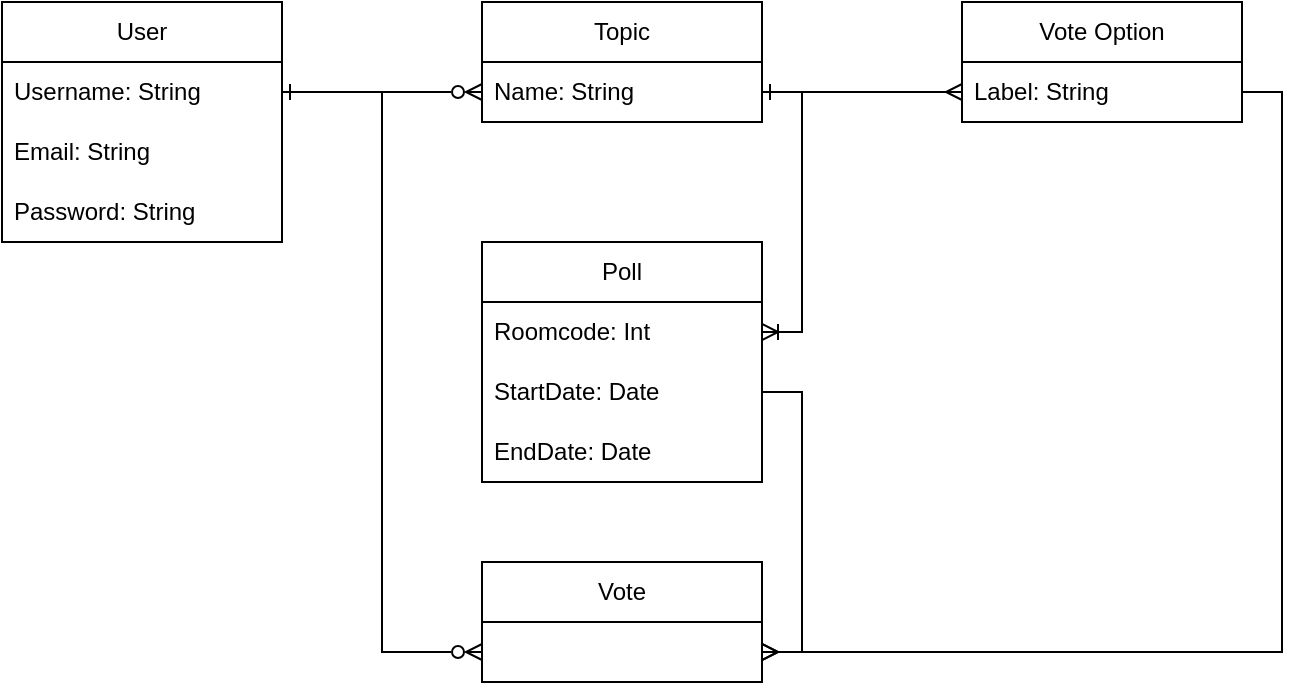 <mxfile version="21.7.5" type="github">
  <diagram name="Page-1" id="xaLXwlXFV_5DJ9hsXpTq">
    <mxGraphModel dx="1434" dy="790" grid="1" gridSize="10" guides="1" tooltips="1" connect="1" arrows="1" fold="1" page="1" pageScale="1" pageWidth="827" pageHeight="1169" math="0" shadow="0">
      <root>
        <mxCell id="0" />
        <mxCell id="1" parent="0" />
        <mxCell id="nTtId_QrlU3hGKe4e3nW-69" value="User" style="swimlane;fontStyle=0;childLayout=stackLayout;horizontal=1;startSize=30;horizontalStack=0;resizeParent=1;resizeParentMax=0;resizeLast=0;collapsible=1;marginBottom=0;whiteSpace=wrap;html=1;" vertex="1" parent="1">
          <mxGeometry x="40" y="40" width="140" height="120" as="geometry" />
        </mxCell>
        <mxCell id="nTtId_QrlU3hGKe4e3nW-70" value="Username: String" style="text;strokeColor=none;fillColor=none;align=left;verticalAlign=middle;spacingLeft=4;spacingRight=4;overflow=hidden;points=[[0,0.5],[1,0.5]];portConstraint=eastwest;rotatable=0;whiteSpace=wrap;html=1;" vertex="1" parent="nTtId_QrlU3hGKe4e3nW-69">
          <mxGeometry y="30" width="140" height="30" as="geometry" />
        </mxCell>
        <mxCell id="nTtId_QrlU3hGKe4e3nW-71" value="Email: String" style="text;strokeColor=none;fillColor=none;align=left;verticalAlign=middle;spacingLeft=4;spacingRight=4;overflow=hidden;points=[[0,0.5],[1,0.5]];portConstraint=eastwest;rotatable=0;whiteSpace=wrap;html=1;" vertex="1" parent="nTtId_QrlU3hGKe4e3nW-69">
          <mxGeometry y="60" width="140" height="30" as="geometry" />
        </mxCell>
        <mxCell id="nTtId_QrlU3hGKe4e3nW-72" value="Password: String" style="text;strokeColor=none;fillColor=none;align=left;verticalAlign=middle;spacingLeft=4;spacingRight=4;overflow=hidden;points=[[0,0.5],[1,0.5]];portConstraint=eastwest;rotatable=0;whiteSpace=wrap;html=1;" vertex="1" parent="nTtId_QrlU3hGKe4e3nW-69">
          <mxGeometry y="90" width="140" height="30" as="geometry" />
        </mxCell>
        <mxCell id="nTtId_QrlU3hGKe4e3nW-73" value="Topic" style="swimlane;fontStyle=0;childLayout=stackLayout;horizontal=1;startSize=30;horizontalStack=0;resizeParent=1;resizeParentMax=0;resizeLast=0;collapsible=1;marginBottom=0;whiteSpace=wrap;html=1;" vertex="1" parent="1">
          <mxGeometry x="280" y="40" width="140" height="60" as="geometry" />
        </mxCell>
        <mxCell id="nTtId_QrlU3hGKe4e3nW-74" value="Name: String" style="text;strokeColor=none;fillColor=none;align=left;verticalAlign=middle;spacingLeft=4;spacingRight=4;overflow=hidden;points=[[0,0.5],[1,0.5]];portConstraint=eastwest;rotatable=0;whiteSpace=wrap;html=1;" vertex="1" parent="nTtId_QrlU3hGKe4e3nW-73">
          <mxGeometry y="30" width="140" height="30" as="geometry" />
        </mxCell>
        <mxCell id="nTtId_QrlU3hGKe4e3nW-77" value="Vote Option" style="swimlane;fontStyle=0;childLayout=stackLayout;horizontal=1;startSize=30;horizontalStack=0;resizeParent=1;resizeParentMax=0;resizeLast=0;collapsible=1;marginBottom=0;whiteSpace=wrap;html=1;" vertex="1" parent="1">
          <mxGeometry x="520" y="40" width="140" height="60" as="geometry" />
        </mxCell>
        <mxCell id="nTtId_QrlU3hGKe4e3nW-78" value="Label: String" style="text;strokeColor=none;fillColor=none;align=left;verticalAlign=middle;spacingLeft=4;spacingRight=4;overflow=hidden;points=[[0,0.5],[1,0.5]];portConstraint=eastwest;rotatable=0;whiteSpace=wrap;html=1;" vertex="1" parent="nTtId_QrlU3hGKe4e3nW-77">
          <mxGeometry y="30" width="140" height="30" as="geometry" />
        </mxCell>
        <mxCell id="nTtId_QrlU3hGKe4e3nW-81" value="Poll" style="swimlane;fontStyle=0;childLayout=stackLayout;horizontal=1;startSize=30;horizontalStack=0;resizeParent=1;resizeParentMax=0;resizeLast=0;collapsible=1;marginBottom=0;whiteSpace=wrap;html=1;" vertex="1" parent="1">
          <mxGeometry x="280" y="160" width="140" height="120" as="geometry" />
        </mxCell>
        <mxCell id="nTtId_QrlU3hGKe4e3nW-82" value="Roomcode: Int" style="text;strokeColor=none;fillColor=none;align=left;verticalAlign=middle;spacingLeft=4;spacingRight=4;overflow=hidden;points=[[0,0.5],[1,0.5]];portConstraint=eastwest;rotatable=0;whiteSpace=wrap;html=1;" vertex="1" parent="nTtId_QrlU3hGKe4e3nW-81">
          <mxGeometry y="30" width="140" height="30" as="geometry" />
        </mxCell>
        <mxCell id="nTtId_QrlU3hGKe4e3nW-83" value="StartDate: Date" style="text;strokeColor=none;fillColor=none;align=left;verticalAlign=middle;spacingLeft=4;spacingRight=4;overflow=hidden;points=[[0,0.5],[1,0.5]];portConstraint=eastwest;rotatable=0;whiteSpace=wrap;html=1;" vertex="1" parent="nTtId_QrlU3hGKe4e3nW-81">
          <mxGeometry y="60" width="140" height="30" as="geometry" />
        </mxCell>
        <mxCell id="nTtId_QrlU3hGKe4e3nW-84" value="EndDate: Date" style="text;strokeColor=none;fillColor=none;align=left;verticalAlign=middle;spacingLeft=4;spacingRight=4;overflow=hidden;points=[[0,0.5],[1,0.5]];portConstraint=eastwest;rotatable=0;whiteSpace=wrap;html=1;" vertex="1" parent="nTtId_QrlU3hGKe4e3nW-81">
          <mxGeometry y="90" width="140" height="30" as="geometry" />
        </mxCell>
        <mxCell id="nTtId_QrlU3hGKe4e3nW-85" value="Vote" style="swimlane;fontStyle=0;childLayout=stackLayout;horizontal=1;startSize=30;horizontalStack=0;resizeParent=1;resizeParentMax=0;resizeLast=0;collapsible=1;marginBottom=0;whiteSpace=wrap;html=1;" vertex="1" parent="1">
          <mxGeometry x="280" y="320" width="140" height="60" as="geometry" />
        </mxCell>
        <mxCell id="nTtId_QrlU3hGKe4e3nW-93" style="edgeStyle=orthogonalEdgeStyle;rounded=0;orthogonalLoop=1;jettySize=auto;html=1;exitX=1;exitY=0.5;exitDx=0;exitDy=0;entryX=0;entryY=0.5;entryDx=0;entryDy=0;startArrow=ERone;startFill=0;endArrow=ERzeroToMany;endFill=0;" edge="1" parent="1" source="nTtId_QrlU3hGKe4e3nW-70" target="nTtId_QrlU3hGKe4e3nW-74">
          <mxGeometry relative="1" as="geometry" />
        </mxCell>
        <mxCell id="nTtId_QrlU3hGKe4e3nW-94" style="edgeStyle=orthogonalEdgeStyle;rounded=0;orthogonalLoop=1;jettySize=auto;html=1;exitX=1;exitY=0.5;exitDx=0;exitDy=0;entryX=0;entryY=0.5;entryDx=0;entryDy=0;startArrow=ERone;startFill=0;endArrow=ERmany;endFill=0;" edge="1" parent="1" source="nTtId_QrlU3hGKe4e3nW-74" target="nTtId_QrlU3hGKe4e3nW-78">
          <mxGeometry relative="1" as="geometry" />
        </mxCell>
        <mxCell id="nTtId_QrlU3hGKe4e3nW-95" style="edgeStyle=orthogonalEdgeStyle;rounded=0;orthogonalLoop=1;jettySize=auto;html=1;exitX=1;exitY=0.5;exitDx=0;exitDy=0;entryX=1;entryY=0.5;entryDx=0;entryDy=0;endArrow=ERoneToMany;endFill=0;" edge="1" parent="1" source="nTtId_QrlU3hGKe4e3nW-74" target="nTtId_QrlU3hGKe4e3nW-82">
          <mxGeometry relative="1" as="geometry" />
        </mxCell>
        <mxCell id="nTtId_QrlU3hGKe4e3nW-96" style="edgeStyle=orthogonalEdgeStyle;rounded=0;orthogonalLoop=1;jettySize=auto;html=1;exitX=1;exitY=0.5;exitDx=0;exitDy=0;entryX=1;entryY=0.75;entryDx=0;entryDy=0;endArrow=ERmany;endFill=0;" edge="1" parent="1" source="nTtId_QrlU3hGKe4e3nW-78" target="nTtId_QrlU3hGKe4e3nW-85">
          <mxGeometry relative="1" as="geometry" />
        </mxCell>
        <mxCell id="nTtId_QrlU3hGKe4e3nW-97" style="edgeStyle=orthogonalEdgeStyle;rounded=0;orthogonalLoop=1;jettySize=auto;html=1;exitX=1;exitY=0.5;exitDx=0;exitDy=0;entryX=1;entryY=0.75;entryDx=0;entryDy=0;endArrow=ERmany;endFill=0;" edge="1" parent="1" source="nTtId_QrlU3hGKe4e3nW-83" target="nTtId_QrlU3hGKe4e3nW-85">
          <mxGeometry relative="1" as="geometry" />
        </mxCell>
        <mxCell id="nTtId_QrlU3hGKe4e3nW-98" style="edgeStyle=orthogonalEdgeStyle;rounded=0;orthogonalLoop=1;jettySize=auto;html=1;exitX=1;exitY=0.5;exitDx=0;exitDy=0;entryX=0;entryY=0.75;entryDx=0;entryDy=0;endArrow=ERzeroToMany;endFill=0;" edge="1" parent="1" source="nTtId_QrlU3hGKe4e3nW-70" target="nTtId_QrlU3hGKe4e3nW-85">
          <mxGeometry relative="1" as="geometry" />
        </mxCell>
      </root>
    </mxGraphModel>
  </diagram>
</mxfile>
